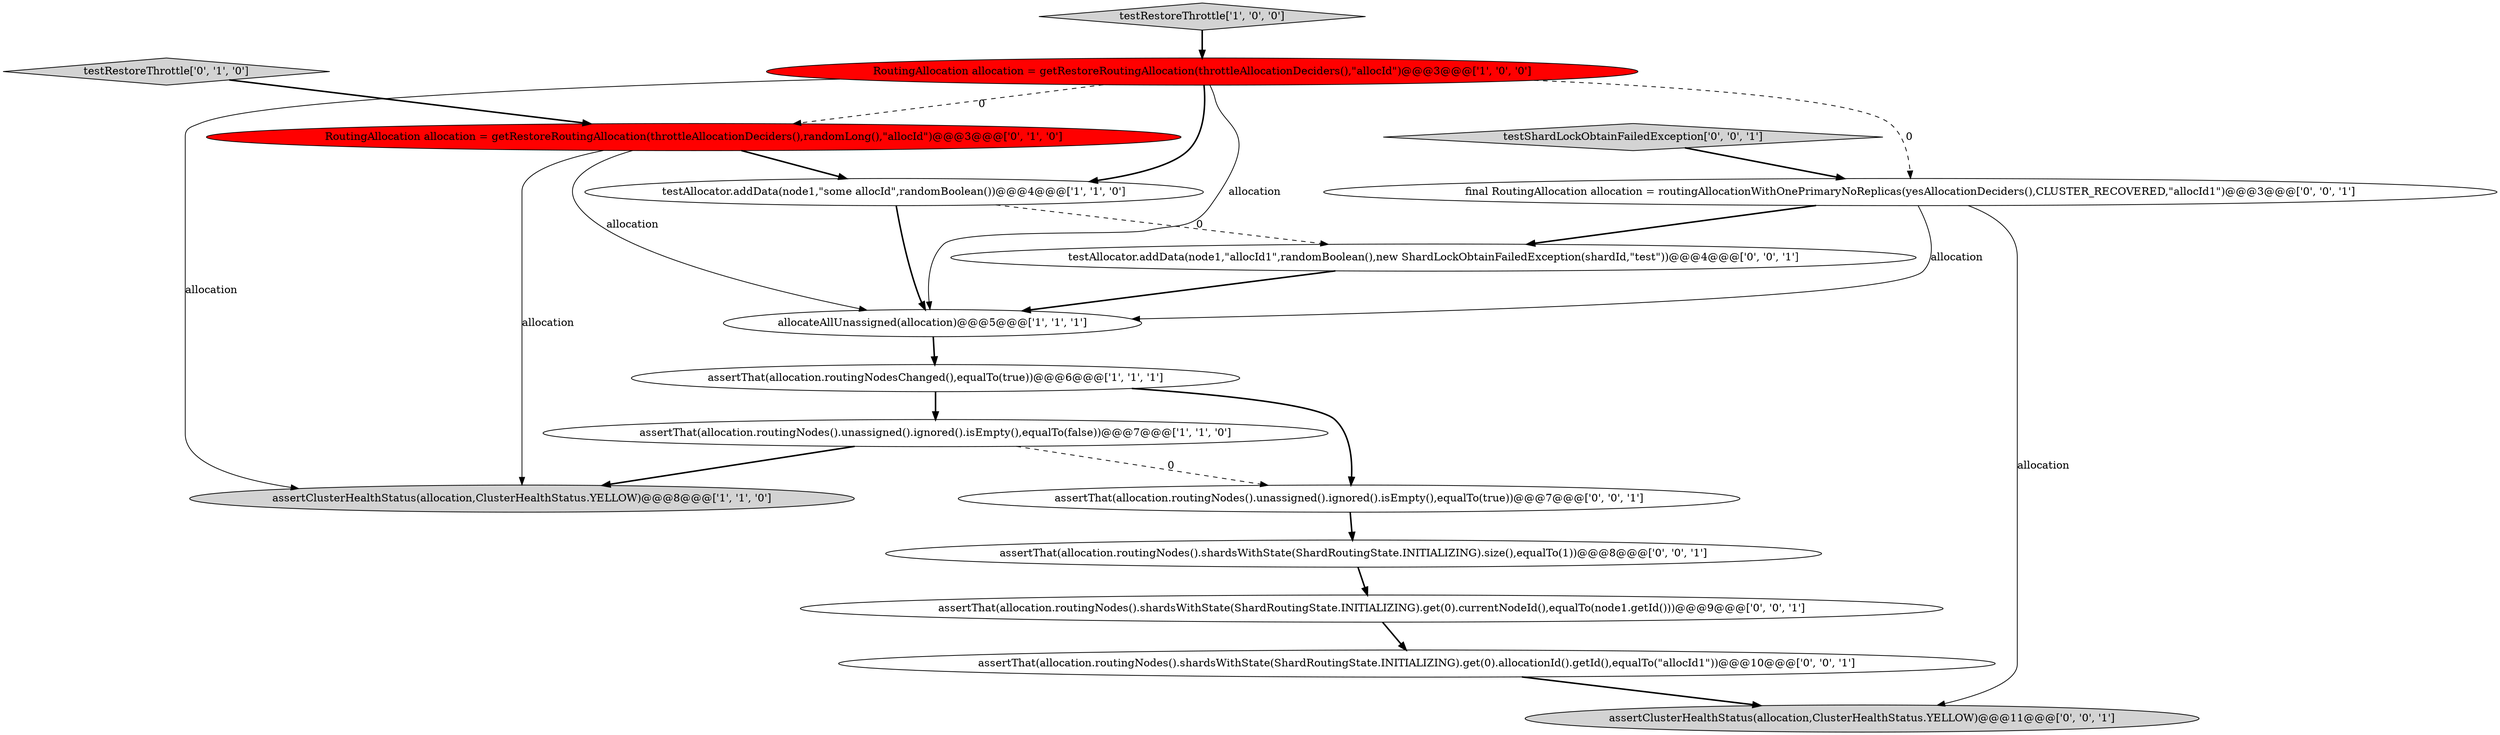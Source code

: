 digraph {
16 [style = filled, label = "assertClusterHealthStatus(allocation,ClusterHealthStatus.YELLOW)@@@11@@@['0', '0', '1']", fillcolor = lightgray, shape = ellipse image = "AAA0AAABBB3BBB"];
2 [style = filled, label = "testAllocator.addData(node1,\"some allocId\",randomBoolean())@@@4@@@['1', '1', '0']", fillcolor = white, shape = ellipse image = "AAA0AAABBB1BBB"];
11 [style = filled, label = "assertThat(allocation.routingNodes().shardsWithState(ShardRoutingState.INITIALIZING).get(0).currentNodeId(),equalTo(node1.getId()))@@@9@@@['0', '0', '1']", fillcolor = white, shape = ellipse image = "AAA0AAABBB3BBB"];
0 [style = filled, label = "RoutingAllocation allocation = getRestoreRoutingAllocation(throttleAllocationDeciders(),\"allocId\")@@@3@@@['1', '0', '0']", fillcolor = red, shape = ellipse image = "AAA1AAABBB1BBB"];
15 [style = filled, label = "testShardLockObtainFailedException['0', '0', '1']", fillcolor = lightgray, shape = diamond image = "AAA0AAABBB3BBB"];
6 [style = filled, label = "assertThat(allocation.routingNodesChanged(),equalTo(true))@@@6@@@['1', '1', '1']", fillcolor = white, shape = ellipse image = "AAA0AAABBB1BBB"];
8 [style = filled, label = "testRestoreThrottle['0', '1', '0']", fillcolor = lightgray, shape = diamond image = "AAA0AAABBB2BBB"];
4 [style = filled, label = "assertThat(allocation.routingNodes().unassigned().ignored().isEmpty(),equalTo(false))@@@7@@@['1', '1', '0']", fillcolor = white, shape = ellipse image = "AAA0AAABBB1BBB"];
14 [style = filled, label = "final RoutingAllocation allocation = routingAllocationWithOnePrimaryNoReplicas(yesAllocationDeciders(),CLUSTER_RECOVERED,\"allocId1\")@@@3@@@['0', '0', '1']", fillcolor = white, shape = ellipse image = "AAA0AAABBB3BBB"];
13 [style = filled, label = "assertThat(allocation.routingNodes().shardsWithState(ShardRoutingState.INITIALIZING).size(),equalTo(1))@@@8@@@['0', '0', '1']", fillcolor = white, shape = ellipse image = "AAA0AAABBB3BBB"];
10 [style = filled, label = "testAllocator.addData(node1,\"allocId1\",randomBoolean(),new ShardLockObtainFailedException(shardId,\"test\"))@@@4@@@['0', '0', '1']", fillcolor = white, shape = ellipse image = "AAA0AAABBB3BBB"];
3 [style = filled, label = "assertClusterHealthStatus(allocation,ClusterHealthStatus.YELLOW)@@@8@@@['1', '1', '0']", fillcolor = lightgray, shape = ellipse image = "AAA0AAABBB1BBB"];
5 [style = filled, label = "allocateAllUnassigned(allocation)@@@5@@@['1', '1', '1']", fillcolor = white, shape = ellipse image = "AAA0AAABBB1BBB"];
9 [style = filled, label = "assertThat(allocation.routingNodes().shardsWithState(ShardRoutingState.INITIALIZING).get(0).allocationId().getId(),equalTo(\"allocId1\"))@@@10@@@['0', '0', '1']", fillcolor = white, shape = ellipse image = "AAA0AAABBB3BBB"];
1 [style = filled, label = "testRestoreThrottle['1', '0', '0']", fillcolor = lightgray, shape = diamond image = "AAA0AAABBB1BBB"];
7 [style = filled, label = "RoutingAllocation allocation = getRestoreRoutingAllocation(throttleAllocationDeciders(),randomLong(),\"allocId\")@@@3@@@['0', '1', '0']", fillcolor = red, shape = ellipse image = "AAA1AAABBB2BBB"];
12 [style = filled, label = "assertThat(allocation.routingNodes().unassigned().ignored().isEmpty(),equalTo(true))@@@7@@@['0', '0', '1']", fillcolor = white, shape = ellipse image = "AAA0AAABBB3BBB"];
4->3 [style = bold, label=""];
2->5 [style = bold, label=""];
15->14 [style = bold, label=""];
0->5 [style = solid, label="allocation"];
0->2 [style = bold, label=""];
14->10 [style = bold, label=""];
1->0 [style = bold, label=""];
11->9 [style = bold, label=""];
13->11 [style = bold, label=""];
9->16 [style = bold, label=""];
14->5 [style = solid, label="allocation"];
8->7 [style = bold, label=""];
2->10 [style = dashed, label="0"];
4->12 [style = dashed, label="0"];
0->14 [style = dashed, label="0"];
12->13 [style = bold, label=""];
6->4 [style = bold, label=""];
7->5 [style = solid, label="allocation"];
10->5 [style = bold, label=""];
5->6 [style = bold, label=""];
0->3 [style = solid, label="allocation"];
7->2 [style = bold, label=""];
14->16 [style = solid, label="allocation"];
0->7 [style = dashed, label="0"];
7->3 [style = solid, label="allocation"];
6->12 [style = bold, label=""];
}
